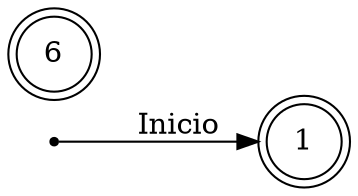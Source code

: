 digraph automata{
	rankdir="LR";
	node[shape="point"]; inicial;
	node[shape="doublecircle"]; 6;
	inicial-> 1   [label="Inicio"] ;
}